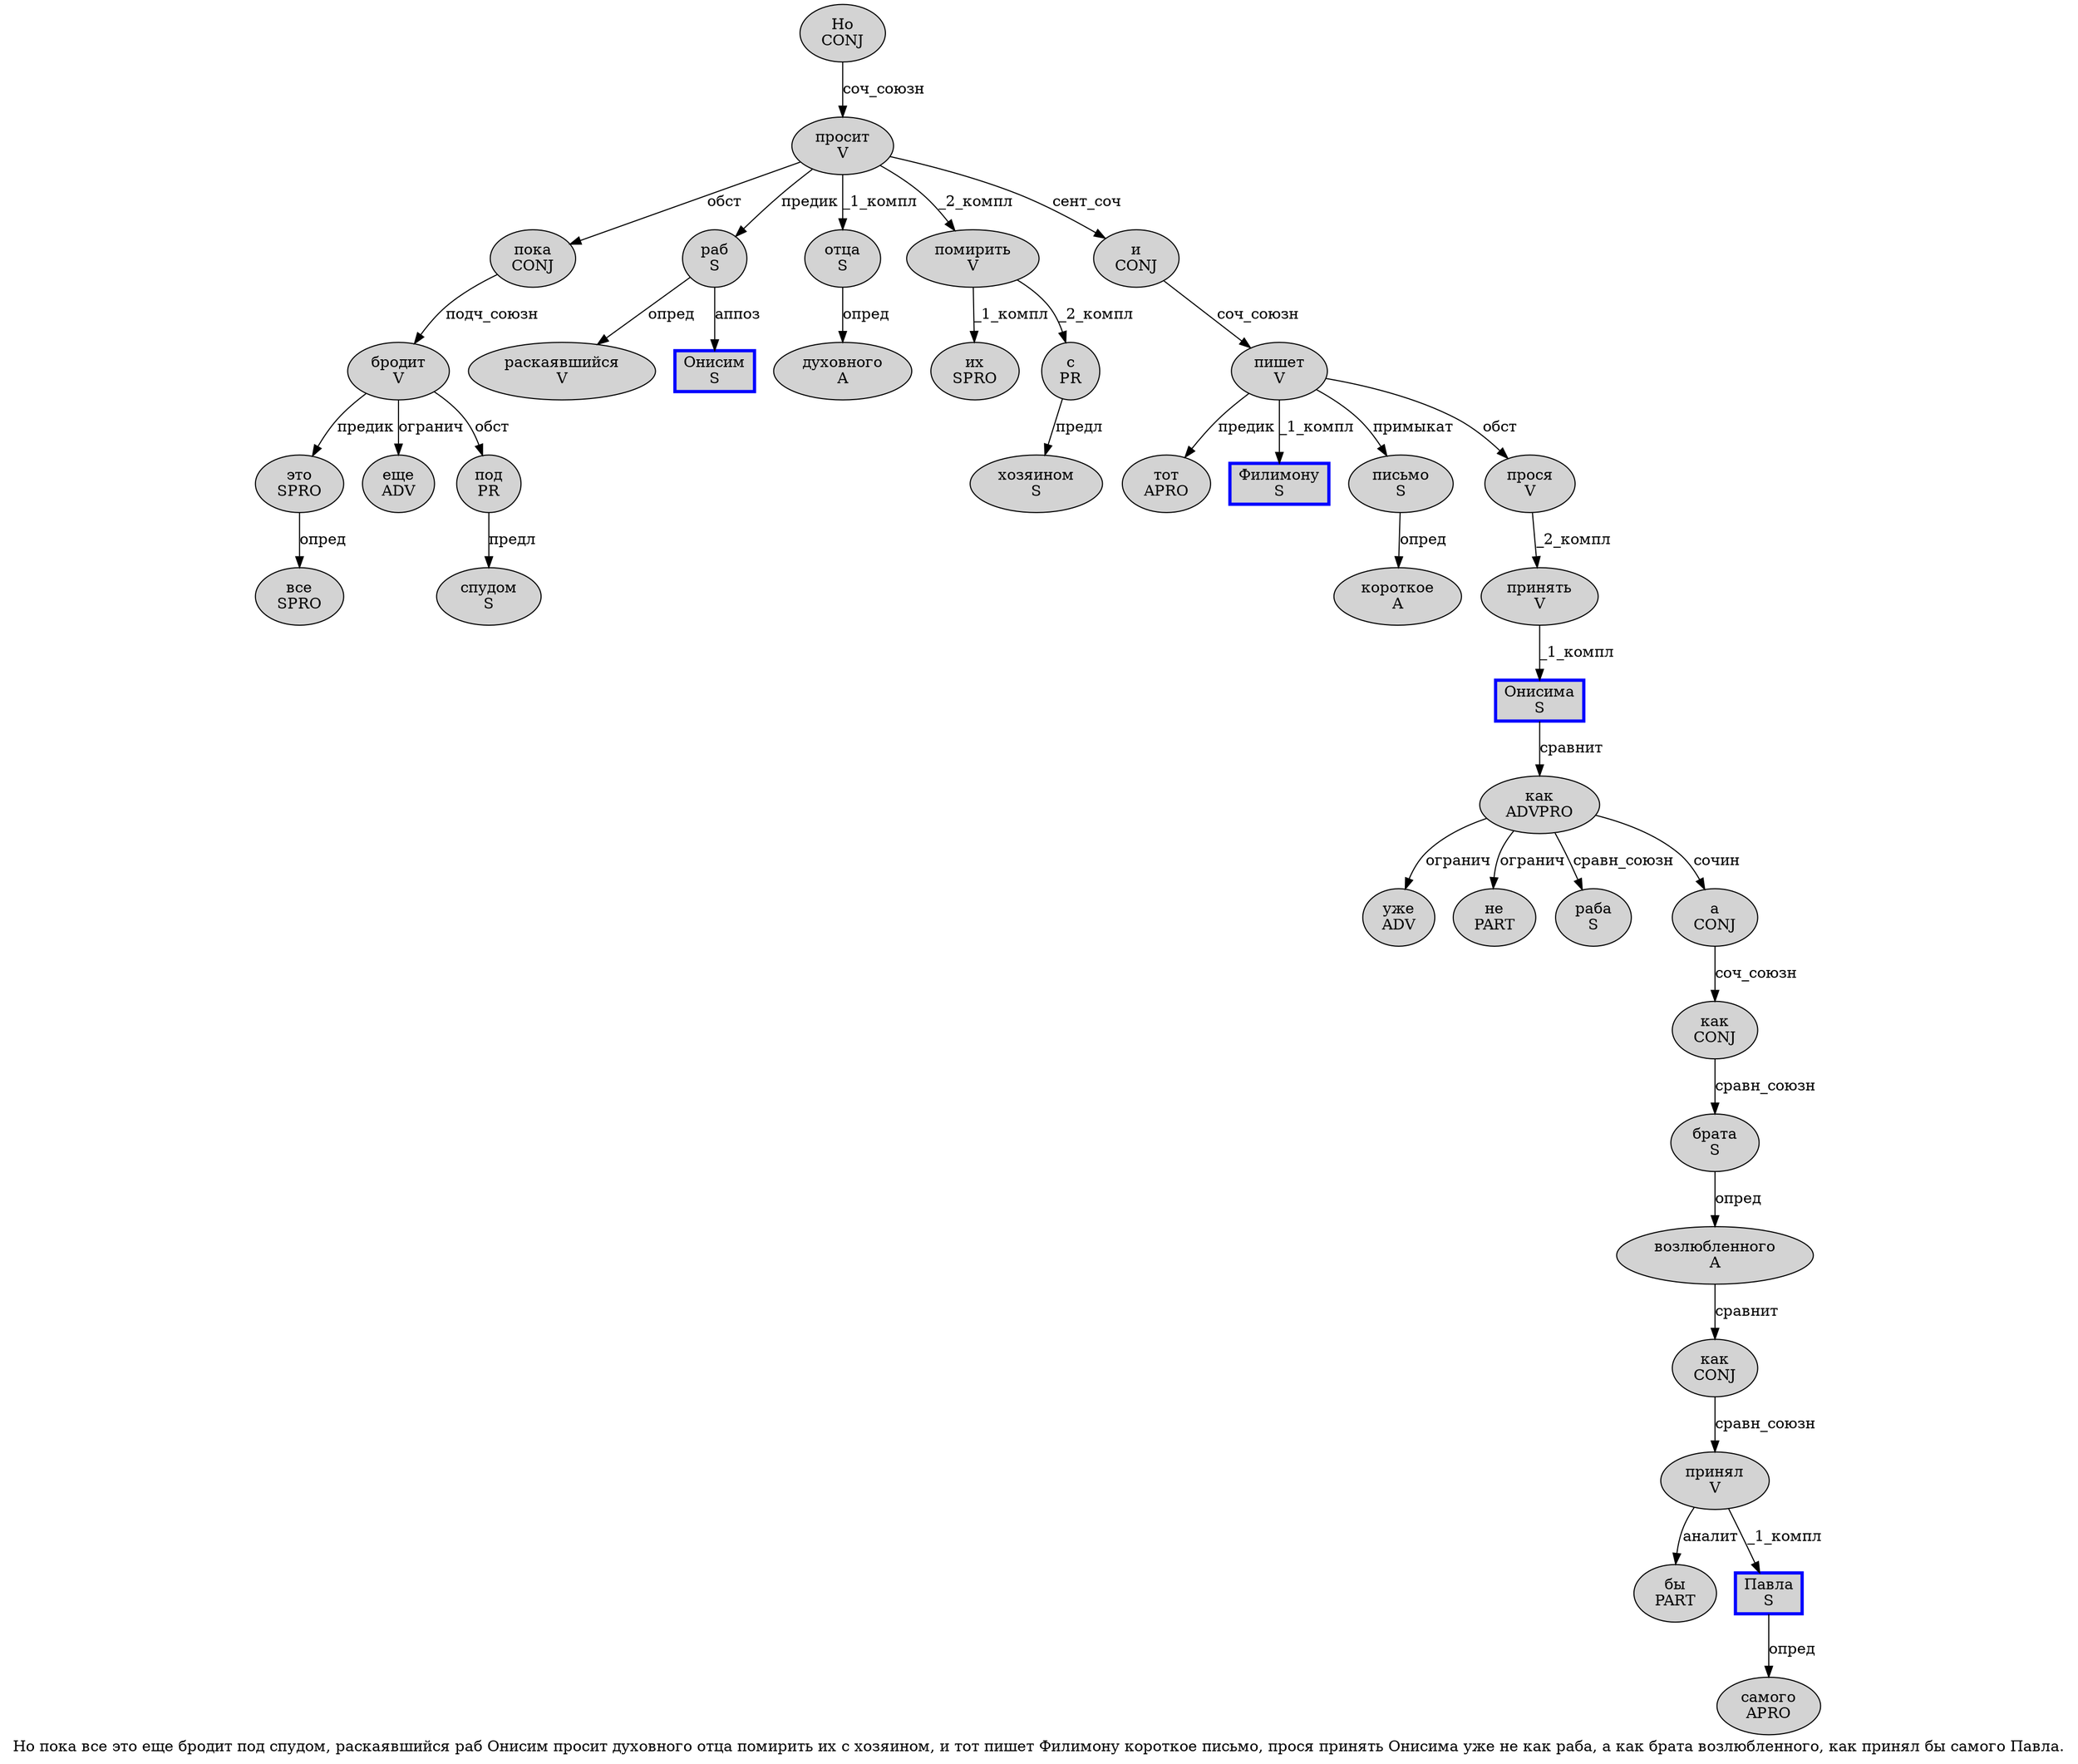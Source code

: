 digraph SENTENCE_398 {
	graph [label="Но пока все это еще бродит под спудом, раскаявшийся раб Онисим просит духовного отца помирить их с хозяином, и тот пишет Филимону короткое письмо, прося принять Онисима уже не как раба, а как брата возлюбленного, как принял бы самого Павла."]
	node [style=filled]
		0 [label="Но
CONJ" color="" fillcolor=lightgray penwidth=1 shape=ellipse]
		1 [label="пока
CONJ" color="" fillcolor=lightgray penwidth=1 shape=ellipse]
		2 [label="все
SPRO" color="" fillcolor=lightgray penwidth=1 shape=ellipse]
		3 [label="это
SPRO" color="" fillcolor=lightgray penwidth=1 shape=ellipse]
		4 [label="еще
ADV" color="" fillcolor=lightgray penwidth=1 shape=ellipse]
		5 [label="бродит
V" color="" fillcolor=lightgray penwidth=1 shape=ellipse]
		6 [label="под
PR" color="" fillcolor=lightgray penwidth=1 shape=ellipse]
		7 [label="спудом
S" color="" fillcolor=lightgray penwidth=1 shape=ellipse]
		9 [label="раскаявшийся
V" color="" fillcolor=lightgray penwidth=1 shape=ellipse]
		10 [label="раб
S" color="" fillcolor=lightgray penwidth=1 shape=ellipse]
		11 [label="Онисим
S" color=blue fillcolor=lightgray penwidth=3 shape=box]
		12 [label="просит
V" color="" fillcolor=lightgray penwidth=1 shape=ellipse]
		13 [label="духовного
A" color="" fillcolor=lightgray penwidth=1 shape=ellipse]
		14 [label="отца
S" color="" fillcolor=lightgray penwidth=1 shape=ellipse]
		15 [label="помирить
V" color="" fillcolor=lightgray penwidth=1 shape=ellipse]
		16 [label="их
SPRO" color="" fillcolor=lightgray penwidth=1 shape=ellipse]
		17 [label="с
PR" color="" fillcolor=lightgray penwidth=1 shape=ellipse]
		18 [label="хозяином
S" color="" fillcolor=lightgray penwidth=1 shape=ellipse]
		20 [label="и
CONJ" color="" fillcolor=lightgray penwidth=1 shape=ellipse]
		21 [label="тот
APRO" color="" fillcolor=lightgray penwidth=1 shape=ellipse]
		22 [label="пишет
V" color="" fillcolor=lightgray penwidth=1 shape=ellipse]
		23 [label="Филимону
S" color=blue fillcolor=lightgray penwidth=3 shape=box]
		24 [label="короткое
A" color="" fillcolor=lightgray penwidth=1 shape=ellipse]
		25 [label="письмо
S" color="" fillcolor=lightgray penwidth=1 shape=ellipse]
		27 [label="прося
V" color="" fillcolor=lightgray penwidth=1 shape=ellipse]
		28 [label="принять
V" color="" fillcolor=lightgray penwidth=1 shape=ellipse]
		29 [label="Онисима
S" color=blue fillcolor=lightgray penwidth=3 shape=box]
		30 [label="уже
ADV" color="" fillcolor=lightgray penwidth=1 shape=ellipse]
		31 [label="не
PART" color="" fillcolor=lightgray penwidth=1 shape=ellipse]
		32 [label="как
ADVPRO" color="" fillcolor=lightgray penwidth=1 shape=ellipse]
		33 [label="раба
S" color="" fillcolor=lightgray penwidth=1 shape=ellipse]
		35 [label="а
CONJ" color="" fillcolor=lightgray penwidth=1 shape=ellipse]
		36 [label="как
CONJ" color="" fillcolor=lightgray penwidth=1 shape=ellipse]
		37 [label="брата
S" color="" fillcolor=lightgray penwidth=1 shape=ellipse]
		38 [label="возлюбленного
A" color="" fillcolor=lightgray penwidth=1 shape=ellipse]
		40 [label="как
CONJ" color="" fillcolor=lightgray penwidth=1 shape=ellipse]
		41 [label="принял
V" color="" fillcolor=lightgray penwidth=1 shape=ellipse]
		42 [label="бы
PART" color="" fillcolor=lightgray penwidth=1 shape=ellipse]
		43 [label="самого
APRO" color="" fillcolor=lightgray penwidth=1 shape=ellipse]
		44 [label="Павла
S" color=blue fillcolor=lightgray penwidth=3 shape=box]
			6 -> 7 [label="предл"]
			29 -> 32 [label="сравнит"]
			3 -> 2 [label="опред"]
			20 -> 22 [label="соч_союзн"]
			5 -> 3 [label="предик"]
			5 -> 4 [label="огранич"]
			5 -> 6 [label="обст"]
			22 -> 21 [label="предик"]
			22 -> 23 [label="_1_компл"]
			22 -> 25 [label="примыкат"]
			22 -> 27 [label="обст"]
			15 -> 16 [label="_1_компл"]
			15 -> 17 [label="_2_компл"]
			0 -> 12 [label="соч_союзн"]
			32 -> 30 [label="огранич"]
			32 -> 31 [label="огранич"]
			32 -> 33 [label="сравн_союзн"]
			32 -> 35 [label="сочин"]
			41 -> 42 [label="аналит"]
			41 -> 44 [label="_1_компл"]
			14 -> 13 [label="опред"]
			44 -> 43 [label="опред"]
			36 -> 37 [label="сравн_союзн"]
			40 -> 41 [label="сравн_союзн"]
			12 -> 1 [label="обст"]
			12 -> 10 [label="предик"]
			12 -> 14 [label="_1_компл"]
			12 -> 15 [label="_2_компл"]
			12 -> 20 [label="сент_соч"]
			10 -> 9 [label="опред"]
			10 -> 11 [label="аппоз"]
			35 -> 36 [label="соч_союзн"]
			17 -> 18 [label="предл"]
			37 -> 38 [label="опред"]
			27 -> 28 [label="_2_компл"]
			1 -> 5 [label="подч_союзн"]
			28 -> 29 [label="_1_компл"]
			38 -> 40 [label="сравнит"]
			25 -> 24 [label="опред"]
}